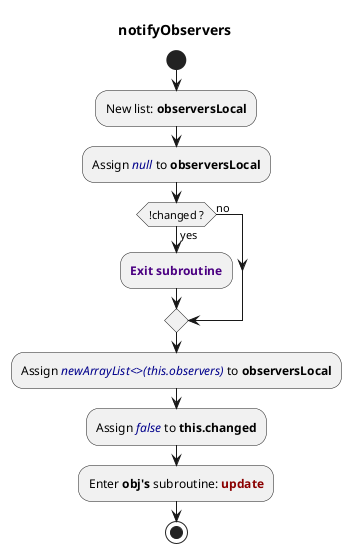@startuml
title notifyObservers
start
:New list: <b>observersLocal</b>;
:Assign <color:darkblue><i>null</i></color> to <b>observersLocal</b>;
if (!changed ?) then (yes)
:<color:INDIGO><b>Exit subroutine</b></color>;
else (no)
endif
:Assign <color:darkblue><i>newArrayList<>(this.observers)</i></color> to <b>observersLocal</b>;
:Assign <color:darkblue><i>false</i></color> to <b>this.changed</b>;
:Enter <b>obj's</b> subroutine: <color:darkred><b>update</b></color>;
stop
@enduml
